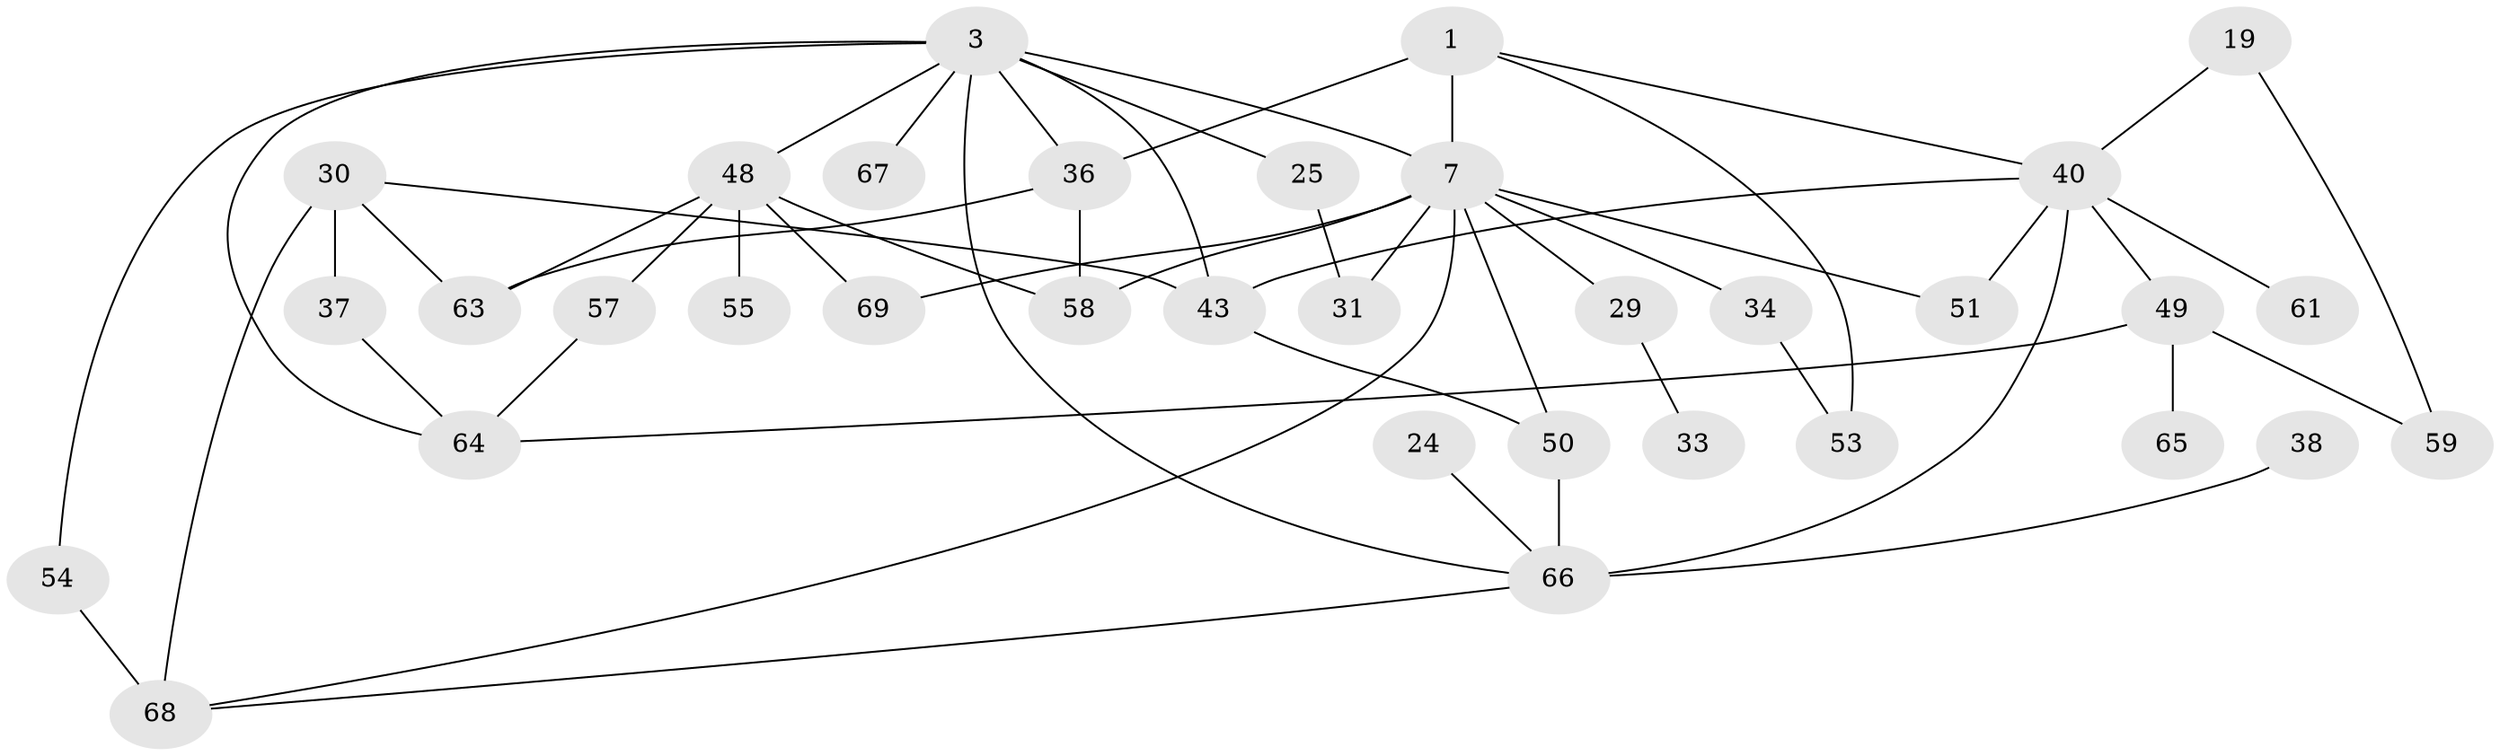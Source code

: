 // original degree distribution, {5: 0.043478260869565216, 8: 0.014492753623188406, 11: 0.014492753623188406, 6: 0.028985507246376812, 2: 0.36231884057971014, 3: 0.2463768115942029, 4: 0.13043478260869565, 1: 0.15942028985507245}
// Generated by graph-tools (version 1.1) at 2025/41/03/09/25 04:41:29]
// undirected, 34 vertices, 53 edges
graph export_dot {
graph [start="1"]
  node [color=gray90,style=filled];
  1;
  3;
  7 [super="+6"];
  19;
  24;
  25;
  29;
  30 [super="+22"];
  31;
  33;
  34;
  36 [super="+26"];
  37;
  38;
  40 [super="+4+9+39"];
  43 [super="+17+35"];
  48 [super="+27"];
  49;
  50 [super="+11+44"];
  51;
  53;
  54;
  55;
  57;
  58 [super="+42"];
  59;
  61;
  63 [super="+47"];
  64 [super="+32"];
  65;
  66 [super="+20+16"];
  67;
  68 [super="+10+41+62"];
  69 [super="+52"];
  1 -- 53;
  1 -- 36 [weight=2];
  1 -- 7;
  1 -- 40;
  3 -- 7 [weight=2];
  3 -- 25;
  3 -- 54;
  3 -- 67;
  3 -- 48 [weight=2];
  3 -- 36;
  3 -- 43;
  3 -- 64;
  3 -- 66;
  7 -- 29;
  7 -- 31;
  7 -- 34;
  7 -- 51;
  7 -- 68 [weight=2];
  7 -- 50;
  7 -- 58;
  7 -- 69;
  19 -- 59;
  19 -- 40;
  24 -- 66;
  25 -- 31;
  29 -- 33;
  30 -- 37;
  30 -- 68 [weight=3];
  30 -- 43;
  30 -- 63;
  34 -- 53;
  36 -- 58;
  36 -- 63;
  37 -- 64;
  38 -- 66;
  40 -- 49;
  40 -- 51;
  40 -- 43 [weight=2];
  40 -- 61;
  40 -- 66 [weight=2];
  43 -- 50 [weight=2];
  48 -- 58;
  48 -- 55;
  48 -- 57;
  48 -- 63;
  48 -- 69;
  49 -- 59;
  49 -- 64;
  49 -- 65;
  50 -- 66;
  54 -- 68;
  57 -- 64;
  66 -- 68;
}
